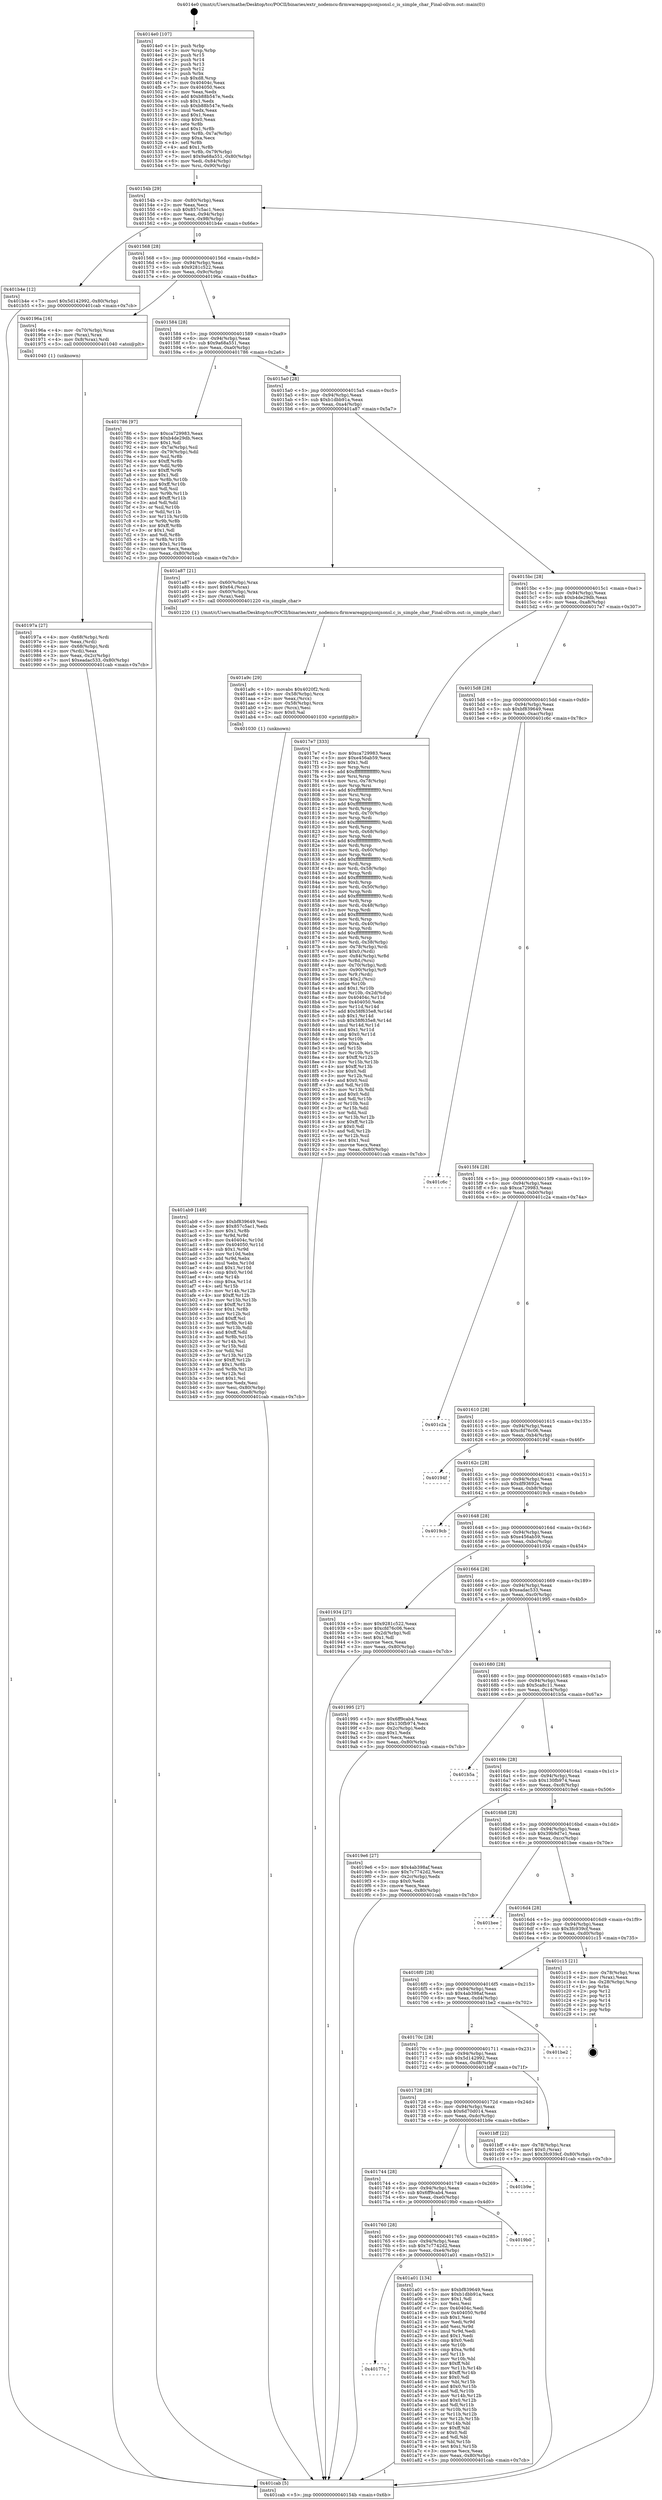 digraph "0x4014e0" {
  label = "0x4014e0 (/mnt/c/Users/mathe/Desktop/tcc/POCII/binaries/extr_nodemcu-firmwareappsjsonjsonsl.c_is_simple_char_Final-ollvm.out::main(0))"
  labelloc = "t"
  node[shape=record]

  Entry [label="",width=0.3,height=0.3,shape=circle,fillcolor=black,style=filled]
  "0x40154b" [label="{
     0x40154b [29]\l
     | [instrs]\l
     &nbsp;&nbsp;0x40154b \<+3\>: mov -0x80(%rbp),%eax\l
     &nbsp;&nbsp;0x40154e \<+2\>: mov %eax,%ecx\l
     &nbsp;&nbsp;0x401550 \<+6\>: sub $0x857c5ac1,%ecx\l
     &nbsp;&nbsp;0x401556 \<+6\>: mov %eax,-0x94(%rbp)\l
     &nbsp;&nbsp;0x40155c \<+6\>: mov %ecx,-0x98(%rbp)\l
     &nbsp;&nbsp;0x401562 \<+6\>: je 0000000000401b4e \<main+0x66e\>\l
  }"]
  "0x401b4e" [label="{
     0x401b4e [12]\l
     | [instrs]\l
     &nbsp;&nbsp;0x401b4e \<+7\>: movl $0x5d142992,-0x80(%rbp)\l
     &nbsp;&nbsp;0x401b55 \<+5\>: jmp 0000000000401cab \<main+0x7cb\>\l
  }"]
  "0x401568" [label="{
     0x401568 [28]\l
     | [instrs]\l
     &nbsp;&nbsp;0x401568 \<+5\>: jmp 000000000040156d \<main+0x8d\>\l
     &nbsp;&nbsp;0x40156d \<+6\>: mov -0x94(%rbp),%eax\l
     &nbsp;&nbsp;0x401573 \<+5\>: sub $0x9281c522,%eax\l
     &nbsp;&nbsp;0x401578 \<+6\>: mov %eax,-0x9c(%rbp)\l
     &nbsp;&nbsp;0x40157e \<+6\>: je 000000000040196a \<main+0x48a\>\l
  }"]
  Exit [label="",width=0.3,height=0.3,shape=circle,fillcolor=black,style=filled,peripheries=2]
  "0x40196a" [label="{
     0x40196a [16]\l
     | [instrs]\l
     &nbsp;&nbsp;0x40196a \<+4\>: mov -0x70(%rbp),%rax\l
     &nbsp;&nbsp;0x40196e \<+3\>: mov (%rax),%rax\l
     &nbsp;&nbsp;0x401971 \<+4\>: mov 0x8(%rax),%rdi\l
     &nbsp;&nbsp;0x401975 \<+5\>: call 0000000000401040 \<atoi@plt\>\l
     | [calls]\l
     &nbsp;&nbsp;0x401040 \{1\} (unknown)\l
  }"]
  "0x401584" [label="{
     0x401584 [28]\l
     | [instrs]\l
     &nbsp;&nbsp;0x401584 \<+5\>: jmp 0000000000401589 \<main+0xa9\>\l
     &nbsp;&nbsp;0x401589 \<+6\>: mov -0x94(%rbp),%eax\l
     &nbsp;&nbsp;0x40158f \<+5\>: sub $0x9a68a551,%eax\l
     &nbsp;&nbsp;0x401594 \<+6\>: mov %eax,-0xa0(%rbp)\l
     &nbsp;&nbsp;0x40159a \<+6\>: je 0000000000401786 \<main+0x2a6\>\l
  }"]
  "0x401ab9" [label="{
     0x401ab9 [149]\l
     | [instrs]\l
     &nbsp;&nbsp;0x401ab9 \<+5\>: mov $0xbf839649,%esi\l
     &nbsp;&nbsp;0x401abe \<+5\>: mov $0x857c5ac1,%edx\l
     &nbsp;&nbsp;0x401ac3 \<+3\>: mov $0x1,%r8b\l
     &nbsp;&nbsp;0x401ac6 \<+3\>: xor %r9d,%r9d\l
     &nbsp;&nbsp;0x401ac9 \<+8\>: mov 0x40404c,%r10d\l
     &nbsp;&nbsp;0x401ad1 \<+8\>: mov 0x404050,%r11d\l
     &nbsp;&nbsp;0x401ad9 \<+4\>: sub $0x1,%r9d\l
     &nbsp;&nbsp;0x401add \<+3\>: mov %r10d,%ebx\l
     &nbsp;&nbsp;0x401ae0 \<+3\>: add %r9d,%ebx\l
     &nbsp;&nbsp;0x401ae3 \<+4\>: imul %ebx,%r10d\l
     &nbsp;&nbsp;0x401ae7 \<+4\>: and $0x1,%r10d\l
     &nbsp;&nbsp;0x401aeb \<+4\>: cmp $0x0,%r10d\l
     &nbsp;&nbsp;0x401aef \<+4\>: sete %r14b\l
     &nbsp;&nbsp;0x401af3 \<+4\>: cmp $0xa,%r11d\l
     &nbsp;&nbsp;0x401af7 \<+4\>: setl %r15b\l
     &nbsp;&nbsp;0x401afb \<+3\>: mov %r14b,%r12b\l
     &nbsp;&nbsp;0x401afe \<+4\>: xor $0xff,%r12b\l
     &nbsp;&nbsp;0x401b02 \<+3\>: mov %r15b,%r13b\l
     &nbsp;&nbsp;0x401b05 \<+4\>: xor $0xff,%r13b\l
     &nbsp;&nbsp;0x401b09 \<+4\>: xor $0x1,%r8b\l
     &nbsp;&nbsp;0x401b0d \<+3\>: mov %r12b,%cl\l
     &nbsp;&nbsp;0x401b10 \<+3\>: and $0xff,%cl\l
     &nbsp;&nbsp;0x401b13 \<+3\>: and %r8b,%r14b\l
     &nbsp;&nbsp;0x401b16 \<+3\>: mov %r13b,%dil\l
     &nbsp;&nbsp;0x401b19 \<+4\>: and $0xff,%dil\l
     &nbsp;&nbsp;0x401b1d \<+3\>: and %r8b,%r15b\l
     &nbsp;&nbsp;0x401b20 \<+3\>: or %r14b,%cl\l
     &nbsp;&nbsp;0x401b23 \<+3\>: or %r15b,%dil\l
     &nbsp;&nbsp;0x401b26 \<+3\>: xor %dil,%cl\l
     &nbsp;&nbsp;0x401b29 \<+3\>: or %r13b,%r12b\l
     &nbsp;&nbsp;0x401b2c \<+4\>: xor $0xff,%r12b\l
     &nbsp;&nbsp;0x401b30 \<+4\>: or $0x1,%r8b\l
     &nbsp;&nbsp;0x401b34 \<+3\>: and %r8b,%r12b\l
     &nbsp;&nbsp;0x401b37 \<+3\>: or %r12b,%cl\l
     &nbsp;&nbsp;0x401b3a \<+3\>: test $0x1,%cl\l
     &nbsp;&nbsp;0x401b3d \<+3\>: cmovne %edx,%esi\l
     &nbsp;&nbsp;0x401b40 \<+3\>: mov %esi,-0x80(%rbp)\l
     &nbsp;&nbsp;0x401b43 \<+6\>: mov %eax,-0xe8(%rbp)\l
     &nbsp;&nbsp;0x401b49 \<+5\>: jmp 0000000000401cab \<main+0x7cb\>\l
  }"]
  "0x401786" [label="{
     0x401786 [97]\l
     | [instrs]\l
     &nbsp;&nbsp;0x401786 \<+5\>: mov $0xca729983,%eax\l
     &nbsp;&nbsp;0x40178b \<+5\>: mov $0xb4de29db,%ecx\l
     &nbsp;&nbsp;0x401790 \<+2\>: mov $0x1,%dl\l
     &nbsp;&nbsp;0x401792 \<+4\>: mov -0x7a(%rbp),%sil\l
     &nbsp;&nbsp;0x401796 \<+4\>: mov -0x79(%rbp),%dil\l
     &nbsp;&nbsp;0x40179a \<+3\>: mov %sil,%r8b\l
     &nbsp;&nbsp;0x40179d \<+4\>: xor $0xff,%r8b\l
     &nbsp;&nbsp;0x4017a1 \<+3\>: mov %dil,%r9b\l
     &nbsp;&nbsp;0x4017a4 \<+4\>: xor $0xff,%r9b\l
     &nbsp;&nbsp;0x4017a8 \<+3\>: xor $0x1,%dl\l
     &nbsp;&nbsp;0x4017ab \<+3\>: mov %r8b,%r10b\l
     &nbsp;&nbsp;0x4017ae \<+4\>: and $0xff,%r10b\l
     &nbsp;&nbsp;0x4017b2 \<+3\>: and %dl,%sil\l
     &nbsp;&nbsp;0x4017b5 \<+3\>: mov %r9b,%r11b\l
     &nbsp;&nbsp;0x4017b8 \<+4\>: and $0xff,%r11b\l
     &nbsp;&nbsp;0x4017bc \<+3\>: and %dl,%dil\l
     &nbsp;&nbsp;0x4017bf \<+3\>: or %sil,%r10b\l
     &nbsp;&nbsp;0x4017c2 \<+3\>: or %dil,%r11b\l
     &nbsp;&nbsp;0x4017c5 \<+3\>: xor %r11b,%r10b\l
     &nbsp;&nbsp;0x4017c8 \<+3\>: or %r9b,%r8b\l
     &nbsp;&nbsp;0x4017cb \<+4\>: xor $0xff,%r8b\l
     &nbsp;&nbsp;0x4017cf \<+3\>: or $0x1,%dl\l
     &nbsp;&nbsp;0x4017d2 \<+3\>: and %dl,%r8b\l
     &nbsp;&nbsp;0x4017d5 \<+3\>: or %r8b,%r10b\l
     &nbsp;&nbsp;0x4017d8 \<+4\>: test $0x1,%r10b\l
     &nbsp;&nbsp;0x4017dc \<+3\>: cmovne %ecx,%eax\l
     &nbsp;&nbsp;0x4017df \<+3\>: mov %eax,-0x80(%rbp)\l
     &nbsp;&nbsp;0x4017e2 \<+5\>: jmp 0000000000401cab \<main+0x7cb\>\l
  }"]
  "0x4015a0" [label="{
     0x4015a0 [28]\l
     | [instrs]\l
     &nbsp;&nbsp;0x4015a0 \<+5\>: jmp 00000000004015a5 \<main+0xc5\>\l
     &nbsp;&nbsp;0x4015a5 \<+6\>: mov -0x94(%rbp),%eax\l
     &nbsp;&nbsp;0x4015ab \<+5\>: sub $0xb1dbb91a,%eax\l
     &nbsp;&nbsp;0x4015b0 \<+6\>: mov %eax,-0xa4(%rbp)\l
     &nbsp;&nbsp;0x4015b6 \<+6\>: je 0000000000401a87 \<main+0x5a7\>\l
  }"]
  "0x401cab" [label="{
     0x401cab [5]\l
     | [instrs]\l
     &nbsp;&nbsp;0x401cab \<+5\>: jmp 000000000040154b \<main+0x6b\>\l
  }"]
  "0x4014e0" [label="{
     0x4014e0 [107]\l
     | [instrs]\l
     &nbsp;&nbsp;0x4014e0 \<+1\>: push %rbp\l
     &nbsp;&nbsp;0x4014e1 \<+3\>: mov %rsp,%rbp\l
     &nbsp;&nbsp;0x4014e4 \<+2\>: push %r15\l
     &nbsp;&nbsp;0x4014e6 \<+2\>: push %r14\l
     &nbsp;&nbsp;0x4014e8 \<+2\>: push %r13\l
     &nbsp;&nbsp;0x4014ea \<+2\>: push %r12\l
     &nbsp;&nbsp;0x4014ec \<+1\>: push %rbx\l
     &nbsp;&nbsp;0x4014ed \<+7\>: sub $0xd8,%rsp\l
     &nbsp;&nbsp;0x4014f4 \<+7\>: mov 0x40404c,%eax\l
     &nbsp;&nbsp;0x4014fb \<+7\>: mov 0x404050,%ecx\l
     &nbsp;&nbsp;0x401502 \<+2\>: mov %eax,%edx\l
     &nbsp;&nbsp;0x401504 \<+6\>: add $0xb88b547e,%edx\l
     &nbsp;&nbsp;0x40150a \<+3\>: sub $0x1,%edx\l
     &nbsp;&nbsp;0x40150d \<+6\>: sub $0xb88b547e,%edx\l
     &nbsp;&nbsp;0x401513 \<+3\>: imul %edx,%eax\l
     &nbsp;&nbsp;0x401516 \<+3\>: and $0x1,%eax\l
     &nbsp;&nbsp;0x401519 \<+3\>: cmp $0x0,%eax\l
     &nbsp;&nbsp;0x40151c \<+4\>: sete %r8b\l
     &nbsp;&nbsp;0x401520 \<+4\>: and $0x1,%r8b\l
     &nbsp;&nbsp;0x401524 \<+4\>: mov %r8b,-0x7a(%rbp)\l
     &nbsp;&nbsp;0x401528 \<+3\>: cmp $0xa,%ecx\l
     &nbsp;&nbsp;0x40152b \<+4\>: setl %r8b\l
     &nbsp;&nbsp;0x40152f \<+4\>: and $0x1,%r8b\l
     &nbsp;&nbsp;0x401533 \<+4\>: mov %r8b,-0x79(%rbp)\l
     &nbsp;&nbsp;0x401537 \<+7\>: movl $0x9a68a551,-0x80(%rbp)\l
     &nbsp;&nbsp;0x40153e \<+6\>: mov %edi,-0x84(%rbp)\l
     &nbsp;&nbsp;0x401544 \<+7\>: mov %rsi,-0x90(%rbp)\l
  }"]
  "0x401a9c" [label="{
     0x401a9c [29]\l
     | [instrs]\l
     &nbsp;&nbsp;0x401a9c \<+10\>: movabs $0x4020f2,%rdi\l
     &nbsp;&nbsp;0x401aa6 \<+4\>: mov -0x58(%rbp),%rcx\l
     &nbsp;&nbsp;0x401aaa \<+2\>: mov %eax,(%rcx)\l
     &nbsp;&nbsp;0x401aac \<+4\>: mov -0x58(%rbp),%rcx\l
     &nbsp;&nbsp;0x401ab0 \<+2\>: mov (%rcx),%esi\l
     &nbsp;&nbsp;0x401ab2 \<+2\>: mov $0x0,%al\l
     &nbsp;&nbsp;0x401ab4 \<+5\>: call 0000000000401030 \<printf@plt\>\l
     | [calls]\l
     &nbsp;&nbsp;0x401030 \{1\} (unknown)\l
  }"]
  "0x401a87" [label="{
     0x401a87 [21]\l
     | [instrs]\l
     &nbsp;&nbsp;0x401a87 \<+4\>: mov -0x60(%rbp),%rax\l
     &nbsp;&nbsp;0x401a8b \<+6\>: movl $0x64,(%rax)\l
     &nbsp;&nbsp;0x401a91 \<+4\>: mov -0x60(%rbp),%rax\l
     &nbsp;&nbsp;0x401a95 \<+2\>: mov (%rax),%edi\l
     &nbsp;&nbsp;0x401a97 \<+5\>: call 0000000000401220 \<is_simple_char\>\l
     | [calls]\l
     &nbsp;&nbsp;0x401220 \{1\} (/mnt/c/Users/mathe/Desktop/tcc/POCII/binaries/extr_nodemcu-firmwareappsjsonjsonsl.c_is_simple_char_Final-ollvm.out::is_simple_char)\l
  }"]
  "0x4015bc" [label="{
     0x4015bc [28]\l
     | [instrs]\l
     &nbsp;&nbsp;0x4015bc \<+5\>: jmp 00000000004015c1 \<main+0xe1\>\l
     &nbsp;&nbsp;0x4015c1 \<+6\>: mov -0x94(%rbp),%eax\l
     &nbsp;&nbsp;0x4015c7 \<+5\>: sub $0xb4de29db,%eax\l
     &nbsp;&nbsp;0x4015cc \<+6\>: mov %eax,-0xa8(%rbp)\l
     &nbsp;&nbsp;0x4015d2 \<+6\>: je 00000000004017e7 \<main+0x307\>\l
  }"]
  "0x40177c" [label="{
     0x40177c\l
  }", style=dashed]
  "0x4017e7" [label="{
     0x4017e7 [333]\l
     | [instrs]\l
     &nbsp;&nbsp;0x4017e7 \<+5\>: mov $0xca729983,%eax\l
     &nbsp;&nbsp;0x4017ec \<+5\>: mov $0xe456ab59,%ecx\l
     &nbsp;&nbsp;0x4017f1 \<+2\>: mov $0x1,%dl\l
     &nbsp;&nbsp;0x4017f3 \<+3\>: mov %rsp,%rsi\l
     &nbsp;&nbsp;0x4017f6 \<+4\>: add $0xfffffffffffffff0,%rsi\l
     &nbsp;&nbsp;0x4017fa \<+3\>: mov %rsi,%rsp\l
     &nbsp;&nbsp;0x4017fd \<+4\>: mov %rsi,-0x78(%rbp)\l
     &nbsp;&nbsp;0x401801 \<+3\>: mov %rsp,%rsi\l
     &nbsp;&nbsp;0x401804 \<+4\>: add $0xfffffffffffffff0,%rsi\l
     &nbsp;&nbsp;0x401808 \<+3\>: mov %rsi,%rsp\l
     &nbsp;&nbsp;0x40180b \<+3\>: mov %rsp,%rdi\l
     &nbsp;&nbsp;0x40180e \<+4\>: add $0xfffffffffffffff0,%rdi\l
     &nbsp;&nbsp;0x401812 \<+3\>: mov %rdi,%rsp\l
     &nbsp;&nbsp;0x401815 \<+4\>: mov %rdi,-0x70(%rbp)\l
     &nbsp;&nbsp;0x401819 \<+3\>: mov %rsp,%rdi\l
     &nbsp;&nbsp;0x40181c \<+4\>: add $0xfffffffffffffff0,%rdi\l
     &nbsp;&nbsp;0x401820 \<+3\>: mov %rdi,%rsp\l
     &nbsp;&nbsp;0x401823 \<+4\>: mov %rdi,-0x68(%rbp)\l
     &nbsp;&nbsp;0x401827 \<+3\>: mov %rsp,%rdi\l
     &nbsp;&nbsp;0x40182a \<+4\>: add $0xfffffffffffffff0,%rdi\l
     &nbsp;&nbsp;0x40182e \<+3\>: mov %rdi,%rsp\l
     &nbsp;&nbsp;0x401831 \<+4\>: mov %rdi,-0x60(%rbp)\l
     &nbsp;&nbsp;0x401835 \<+3\>: mov %rsp,%rdi\l
     &nbsp;&nbsp;0x401838 \<+4\>: add $0xfffffffffffffff0,%rdi\l
     &nbsp;&nbsp;0x40183c \<+3\>: mov %rdi,%rsp\l
     &nbsp;&nbsp;0x40183f \<+4\>: mov %rdi,-0x58(%rbp)\l
     &nbsp;&nbsp;0x401843 \<+3\>: mov %rsp,%rdi\l
     &nbsp;&nbsp;0x401846 \<+4\>: add $0xfffffffffffffff0,%rdi\l
     &nbsp;&nbsp;0x40184a \<+3\>: mov %rdi,%rsp\l
     &nbsp;&nbsp;0x40184d \<+4\>: mov %rdi,-0x50(%rbp)\l
     &nbsp;&nbsp;0x401851 \<+3\>: mov %rsp,%rdi\l
     &nbsp;&nbsp;0x401854 \<+4\>: add $0xfffffffffffffff0,%rdi\l
     &nbsp;&nbsp;0x401858 \<+3\>: mov %rdi,%rsp\l
     &nbsp;&nbsp;0x40185b \<+4\>: mov %rdi,-0x48(%rbp)\l
     &nbsp;&nbsp;0x40185f \<+3\>: mov %rsp,%rdi\l
     &nbsp;&nbsp;0x401862 \<+4\>: add $0xfffffffffffffff0,%rdi\l
     &nbsp;&nbsp;0x401866 \<+3\>: mov %rdi,%rsp\l
     &nbsp;&nbsp;0x401869 \<+4\>: mov %rdi,-0x40(%rbp)\l
     &nbsp;&nbsp;0x40186d \<+3\>: mov %rsp,%rdi\l
     &nbsp;&nbsp;0x401870 \<+4\>: add $0xfffffffffffffff0,%rdi\l
     &nbsp;&nbsp;0x401874 \<+3\>: mov %rdi,%rsp\l
     &nbsp;&nbsp;0x401877 \<+4\>: mov %rdi,-0x38(%rbp)\l
     &nbsp;&nbsp;0x40187b \<+4\>: mov -0x78(%rbp),%rdi\l
     &nbsp;&nbsp;0x40187f \<+6\>: movl $0x0,(%rdi)\l
     &nbsp;&nbsp;0x401885 \<+7\>: mov -0x84(%rbp),%r8d\l
     &nbsp;&nbsp;0x40188c \<+3\>: mov %r8d,(%rsi)\l
     &nbsp;&nbsp;0x40188f \<+4\>: mov -0x70(%rbp),%rdi\l
     &nbsp;&nbsp;0x401893 \<+7\>: mov -0x90(%rbp),%r9\l
     &nbsp;&nbsp;0x40189a \<+3\>: mov %r9,(%rdi)\l
     &nbsp;&nbsp;0x40189d \<+3\>: cmpl $0x2,(%rsi)\l
     &nbsp;&nbsp;0x4018a0 \<+4\>: setne %r10b\l
     &nbsp;&nbsp;0x4018a4 \<+4\>: and $0x1,%r10b\l
     &nbsp;&nbsp;0x4018a8 \<+4\>: mov %r10b,-0x2d(%rbp)\l
     &nbsp;&nbsp;0x4018ac \<+8\>: mov 0x40404c,%r11d\l
     &nbsp;&nbsp;0x4018b4 \<+7\>: mov 0x404050,%ebx\l
     &nbsp;&nbsp;0x4018bb \<+3\>: mov %r11d,%r14d\l
     &nbsp;&nbsp;0x4018be \<+7\>: add $0x58f635e8,%r14d\l
     &nbsp;&nbsp;0x4018c5 \<+4\>: sub $0x1,%r14d\l
     &nbsp;&nbsp;0x4018c9 \<+7\>: sub $0x58f635e8,%r14d\l
     &nbsp;&nbsp;0x4018d0 \<+4\>: imul %r14d,%r11d\l
     &nbsp;&nbsp;0x4018d4 \<+4\>: and $0x1,%r11d\l
     &nbsp;&nbsp;0x4018d8 \<+4\>: cmp $0x0,%r11d\l
     &nbsp;&nbsp;0x4018dc \<+4\>: sete %r10b\l
     &nbsp;&nbsp;0x4018e0 \<+3\>: cmp $0xa,%ebx\l
     &nbsp;&nbsp;0x4018e3 \<+4\>: setl %r15b\l
     &nbsp;&nbsp;0x4018e7 \<+3\>: mov %r10b,%r12b\l
     &nbsp;&nbsp;0x4018ea \<+4\>: xor $0xff,%r12b\l
     &nbsp;&nbsp;0x4018ee \<+3\>: mov %r15b,%r13b\l
     &nbsp;&nbsp;0x4018f1 \<+4\>: xor $0xff,%r13b\l
     &nbsp;&nbsp;0x4018f5 \<+3\>: xor $0x0,%dl\l
     &nbsp;&nbsp;0x4018f8 \<+3\>: mov %r12b,%sil\l
     &nbsp;&nbsp;0x4018fb \<+4\>: and $0x0,%sil\l
     &nbsp;&nbsp;0x4018ff \<+3\>: and %dl,%r10b\l
     &nbsp;&nbsp;0x401902 \<+3\>: mov %r13b,%dil\l
     &nbsp;&nbsp;0x401905 \<+4\>: and $0x0,%dil\l
     &nbsp;&nbsp;0x401909 \<+3\>: and %dl,%r15b\l
     &nbsp;&nbsp;0x40190c \<+3\>: or %r10b,%sil\l
     &nbsp;&nbsp;0x40190f \<+3\>: or %r15b,%dil\l
     &nbsp;&nbsp;0x401912 \<+3\>: xor %dil,%sil\l
     &nbsp;&nbsp;0x401915 \<+3\>: or %r13b,%r12b\l
     &nbsp;&nbsp;0x401918 \<+4\>: xor $0xff,%r12b\l
     &nbsp;&nbsp;0x40191c \<+3\>: or $0x0,%dl\l
     &nbsp;&nbsp;0x40191f \<+3\>: and %dl,%r12b\l
     &nbsp;&nbsp;0x401922 \<+3\>: or %r12b,%sil\l
     &nbsp;&nbsp;0x401925 \<+4\>: test $0x1,%sil\l
     &nbsp;&nbsp;0x401929 \<+3\>: cmovne %ecx,%eax\l
     &nbsp;&nbsp;0x40192c \<+3\>: mov %eax,-0x80(%rbp)\l
     &nbsp;&nbsp;0x40192f \<+5\>: jmp 0000000000401cab \<main+0x7cb\>\l
  }"]
  "0x4015d8" [label="{
     0x4015d8 [28]\l
     | [instrs]\l
     &nbsp;&nbsp;0x4015d8 \<+5\>: jmp 00000000004015dd \<main+0xfd\>\l
     &nbsp;&nbsp;0x4015dd \<+6\>: mov -0x94(%rbp),%eax\l
     &nbsp;&nbsp;0x4015e3 \<+5\>: sub $0xbf839649,%eax\l
     &nbsp;&nbsp;0x4015e8 \<+6\>: mov %eax,-0xac(%rbp)\l
     &nbsp;&nbsp;0x4015ee \<+6\>: je 0000000000401c6c \<main+0x78c\>\l
  }"]
  "0x401a01" [label="{
     0x401a01 [134]\l
     | [instrs]\l
     &nbsp;&nbsp;0x401a01 \<+5\>: mov $0xbf839649,%eax\l
     &nbsp;&nbsp;0x401a06 \<+5\>: mov $0xb1dbb91a,%ecx\l
     &nbsp;&nbsp;0x401a0b \<+2\>: mov $0x1,%dl\l
     &nbsp;&nbsp;0x401a0d \<+2\>: xor %esi,%esi\l
     &nbsp;&nbsp;0x401a0f \<+7\>: mov 0x40404c,%edi\l
     &nbsp;&nbsp;0x401a16 \<+8\>: mov 0x404050,%r8d\l
     &nbsp;&nbsp;0x401a1e \<+3\>: sub $0x1,%esi\l
     &nbsp;&nbsp;0x401a21 \<+3\>: mov %edi,%r9d\l
     &nbsp;&nbsp;0x401a24 \<+3\>: add %esi,%r9d\l
     &nbsp;&nbsp;0x401a27 \<+4\>: imul %r9d,%edi\l
     &nbsp;&nbsp;0x401a2b \<+3\>: and $0x1,%edi\l
     &nbsp;&nbsp;0x401a2e \<+3\>: cmp $0x0,%edi\l
     &nbsp;&nbsp;0x401a31 \<+4\>: sete %r10b\l
     &nbsp;&nbsp;0x401a35 \<+4\>: cmp $0xa,%r8d\l
     &nbsp;&nbsp;0x401a39 \<+4\>: setl %r11b\l
     &nbsp;&nbsp;0x401a3d \<+3\>: mov %r10b,%bl\l
     &nbsp;&nbsp;0x401a40 \<+3\>: xor $0xff,%bl\l
     &nbsp;&nbsp;0x401a43 \<+3\>: mov %r11b,%r14b\l
     &nbsp;&nbsp;0x401a46 \<+4\>: xor $0xff,%r14b\l
     &nbsp;&nbsp;0x401a4a \<+3\>: xor $0x0,%dl\l
     &nbsp;&nbsp;0x401a4d \<+3\>: mov %bl,%r15b\l
     &nbsp;&nbsp;0x401a50 \<+4\>: and $0x0,%r15b\l
     &nbsp;&nbsp;0x401a54 \<+3\>: and %dl,%r10b\l
     &nbsp;&nbsp;0x401a57 \<+3\>: mov %r14b,%r12b\l
     &nbsp;&nbsp;0x401a5a \<+4\>: and $0x0,%r12b\l
     &nbsp;&nbsp;0x401a5e \<+3\>: and %dl,%r11b\l
     &nbsp;&nbsp;0x401a61 \<+3\>: or %r10b,%r15b\l
     &nbsp;&nbsp;0x401a64 \<+3\>: or %r11b,%r12b\l
     &nbsp;&nbsp;0x401a67 \<+3\>: xor %r12b,%r15b\l
     &nbsp;&nbsp;0x401a6a \<+3\>: or %r14b,%bl\l
     &nbsp;&nbsp;0x401a6d \<+3\>: xor $0xff,%bl\l
     &nbsp;&nbsp;0x401a70 \<+3\>: or $0x0,%dl\l
     &nbsp;&nbsp;0x401a73 \<+2\>: and %dl,%bl\l
     &nbsp;&nbsp;0x401a75 \<+3\>: or %bl,%r15b\l
     &nbsp;&nbsp;0x401a78 \<+4\>: test $0x1,%r15b\l
     &nbsp;&nbsp;0x401a7c \<+3\>: cmovne %ecx,%eax\l
     &nbsp;&nbsp;0x401a7f \<+3\>: mov %eax,-0x80(%rbp)\l
     &nbsp;&nbsp;0x401a82 \<+5\>: jmp 0000000000401cab \<main+0x7cb\>\l
  }"]
  "0x401760" [label="{
     0x401760 [28]\l
     | [instrs]\l
     &nbsp;&nbsp;0x401760 \<+5\>: jmp 0000000000401765 \<main+0x285\>\l
     &nbsp;&nbsp;0x401765 \<+6\>: mov -0x94(%rbp),%eax\l
     &nbsp;&nbsp;0x40176b \<+5\>: sub $0x7c7742d2,%eax\l
     &nbsp;&nbsp;0x401770 \<+6\>: mov %eax,-0xe4(%rbp)\l
     &nbsp;&nbsp;0x401776 \<+6\>: je 0000000000401a01 \<main+0x521\>\l
  }"]
  "0x401c6c" [label="{
     0x401c6c\l
  }", style=dashed]
  "0x4015f4" [label="{
     0x4015f4 [28]\l
     | [instrs]\l
     &nbsp;&nbsp;0x4015f4 \<+5\>: jmp 00000000004015f9 \<main+0x119\>\l
     &nbsp;&nbsp;0x4015f9 \<+6\>: mov -0x94(%rbp),%eax\l
     &nbsp;&nbsp;0x4015ff \<+5\>: sub $0xca729983,%eax\l
     &nbsp;&nbsp;0x401604 \<+6\>: mov %eax,-0xb0(%rbp)\l
     &nbsp;&nbsp;0x40160a \<+6\>: je 0000000000401c2a \<main+0x74a\>\l
  }"]
  "0x4019b0" [label="{
     0x4019b0\l
  }", style=dashed]
  "0x401c2a" [label="{
     0x401c2a\l
  }", style=dashed]
  "0x401610" [label="{
     0x401610 [28]\l
     | [instrs]\l
     &nbsp;&nbsp;0x401610 \<+5\>: jmp 0000000000401615 \<main+0x135\>\l
     &nbsp;&nbsp;0x401615 \<+6\>: mov -0x94(%rbp),%eax\l
     &nbsp;&nbsp;0x40161b \<+5\>: sub $0xcfd76c06,%eax\l
     &nbsp;&nbsp;0x401620 \<+6\>: mov %eax,-0xb4(%rbp)\l
     &nbsp;&nbsp;0x401626 \<+6\>: je 000000000040194f \<main+0x46f\>\l
  }"]
  "0x401744" [label="{
     0x401744 [28]\l
     | [instrs]\l
     &nbsp;&nbsp;0x401744 \<+5\>: jmp 0000000000401749 \<main+0x269\>\l
     &nbsp;&nbsp;0x401749 \<+6\>: mov -0x94(%rbp),%eax\l
     &nbsp;&nbsp;0x40174f \<+5\>: sub $0x6ff9cab4,%eax\l
     &nbsp;&nbsp;0x401754 \<+6\>: mov %eax,-0xe0(%rbp)\l
     &nbsp;&nbsp;0x40175a \<+6\>: je 00000000004019b0 \<main+0x4d0\>\l
  }"]
  "0x40194f" [label="{
     0x40194f\l
  }", style=dashed]
  "0x40162c" [label="{
     0x40162c [28]\l
     | [instrs]\l
     &nbsp;&nbsp;0x40162c \<+5\>: jmp 0000000000401631 \<main+0x151\>\l
     &nbsp;&nbsp;0x401631 \<+6\>: mov -0x94(%rbp),%eax\l
     &nbsp;&nbsp;0x401637 \<+5\>: sub $0xdf93692e,%eax\l
     &nbsp;&nbsp;0x40163c \<+6\>: mov %eax,-0xb8(%rbp)\l
     &nbsp;&nbsp;0x401642 \<+6\>: je 00000000004019cb \<main+0x4eb\>\l
  }"]
  "0x401b9e" [label="{
     0x401b9e\l
  }", style=dashed]
  "0x4019cb" [label="{
     0x4019cb\l
  }", style=dashed]
  "0x401648" [label="{
     0x401648 [28]\l
     | [instrs]\l
     &nbsp;&nbsp;0x401648 \<+5\>: jmp 000000000040164d \<main+0x16d\>\l
     &nbsp;&nbsp;0x40164d \<+6\>: mov -0x94(%rbp),%eax\l
     &nbsp;&nbsp;0x401653 \<+5\>: sub $0xe456ab59,%eax\l
     &nbsp;&nbsp;0x401658 \<+6\>: mov %eax,-0xbc(%rbp)\l
     &nbsp;&nbsp;0x40165e \<+6\>: je 0000000000401934 \<main+0x454\>\l
  }"]
  "0x401728" [label="{
     0x401728 [28]\l
     | [instrs]\l
     &nbsp;&nbsp;0x401728 \<+5\>: jmp 000000000040172d \<main+0x24d\>\l
     &nbsp;&nbsp;0x40172d \<+6\>: mov -0x94(%rbp),%eax\l
     &nbsp;&nbsp;0x401733 \<+5\>: sub $0x6d70d014,%eax\l
     &nbsp;&nbsp;0x401738 \<+6\>: mov %eax,-0xdc(%rbp)\l
     &nbsp;&nbsp;0x40173e \<+6\>: je 0000000000401b9e \<main+0x6be\>\l
  }"]
  "0x401934" [label="{
     0x401934 [27]\l
     | [instrs]\l
     &nbsp;&nbsp;0x401934 \<+5\>: mov $0x9281c522,%eax\l
     &nbsp;&nbsp;0x401939 \<+5\>: mov $0xcfd76c06,%ecx\l
     &nbsp;&nbsp;0x40193e \<+3\>: mov -0x2d(%rbp),%dl\l
     &nbsp;&nbsp;0x401941 \<+3\>: test $0x1,%dl\l
     &nbsp;&nbsp;0x401944 \<+3\>: cmovne %ecx,%eax\l
     &nbsp;&nbsp;0x401947 \<+3\>: mov %eax,-0x80(%rbp)\l
     &nbsp;&nbsp;0x40194a \<+5\>: jmp 0000000000401cab \<main+0x7cb\>\l
  }"]
  "0x401664" [label="{
     0x401664 [28]\l
     | [instrs]\l
     &nbsp;&nbsp;0x401664 \<+5\>: jmp 0000000000401669 \<main+0x189\>\l
     &nbsp;&nbsp;0x401669 \<+6\>: mov -0x94(%rbp),%eax\l
     &nbsp;&nbsp;0x40166f \<+5\>: sub $0xeadac533,%eax\l
     &nbsp;&nbsp;0x401674 \<+6\>: mov %eax,-0xc0(%rbp)\l
     &nbsp;&nbsp;0x40167a \<+6\>: je 0000000000401995 \<main+0x4b5\>\l
  }"]
  "0x40197a" [label="{
     0x40197a [27]\l
     | [instrs]\l
     &nbsp;&nbsp;0x40197a \<+4\>: mov -0x68(%rbp),%rdi\l
     &nbsp;&nbsp;0x40197e \<+2\>: mov %eax,(%rdi)\l
     &nbsp;&nbsp;0x401980 \<+4\>: mov -0x68(%rbp),%rdi\l
     &nbsp;&nbsp;0x401984 \<+2\>: mov (%rdi),%eax\l
     &nbsp;&nbsp;0x401986 \<+3\>: mov %eax,-0x2c(%rbp)\l
     &nbsp;&nbsp;0x401989 \<+7\>: movl $0xeadac533,-0x80(%rbp)\l
     &nbsp;&nbsp;0x401990 \<+5\>: jmp 0000000000401cab \<main+0x7cb\>\l
  }"]
  "0x401bff" [label="{
     0x401bff [22]\l
     | [instrs]\l
     &nbsp;&nbsp;0x401bff \<+4\>: mov -0x78(%rbp),%rax\l
     &nbsp;&nbsp;0x401c03 \<+6\>: movl $0x0,(%rax)\l
     &nbsp;&nbsp;0x401c09 \<+7\>: movl $0x3fc939cf,-0x80(%rbp)\l
     &nbsp;&nbsp;0x401c10 \<+5\>: jmp 0000000000401cab \<main+0x7cb\>\l
  }"]
  "0x401995" [label="{
     0x401995 [27]\l
     | [instrs]\l
     &nbsp;&nbsp;0x401995 \<+5\>: mov $0x6ff9cab4,%eax\l
     &nbsp;&nbsp;0x40199a \<+5\>: mov $0x130fb974,%ecx\l
     &nbsp;&nbsp;0x40199f \<+3\>: mov -0x2c(%rbp),%edx\l
     &nbsp;&nbsp;0x4019a2 \<+3\>: cmp $0x1,%edx\l
     &nbsp;&nbsp;0x4019a5 \<+3\>: cmovl %ecx,%eax\l
     &nbsp;&nbsp;0x4019a8 \<+3\>: mov %eax,-0x80(%rbp)\l
     &nbsp;&nbsp;0x4019ab \<+5\>: jmp 0000000000401cab \<main+0x7cb\>\l
  }"]
  "0x401680" [label="{
     0x401680 [28]\l
     | [instrs]\l
     &nbsp;&nbsp;0x401680 \<+5\>: jmp 0000000000401685 \<main+0x1a5\>\l
     &nbsp;&nbsp;0x401685 \<+6\>: mov -0x94(%rbp),%eax\l
     &nbsp;&nbsp;0x40168b \<+5\>: sub $0x5ca8c11,%eax\l
     &nbsp;&nbsp;0x401690 \<+6\>: mov %eax,-0xc4(%rbp)\l
     &nbsp;&nbsp;0x401696 \<+6\>: je 0000000000401b5a \<main+0x67a\>\l
  }"]
  "0x40170c" [label="{
     0x40170c [28]\l
     | [instrs]\l
     &nbsp;&nbsp;0x40170c \<+5\>: jmp 0000000000401711 \<main+0x231\>\l
     &nbsp;&nbsp;0x401711 \<+6\>: mov -0x94(%rbp),%eax\l
     &nbsp;&nbsp;0x401717 \<+5\>: sub $0x5d142992,%eax\l
     &nbsp;&nbsp;0x40171c \<+6\>: mov %eax,-0xd8(%rbp)\l
     &nbsp;&nbsp;0x401722 \<+6\>: je 0000000000401bff \<main+0x71f\>\l
  }"]
  "0x401b5a" [label="{
     0x401b5a\l
  }", style=dashed]
  "0x40169c" [label="{
     0x40169c [28]\l
     | [instrs]\l
     &nbsp;&nbsp;0x40169c \<+5\>: jmp 00000000004016a1 \<main+0x1c1\>\l
     &nbsp;&nbsp;0x4016a1 \<+6\>: mov -0x94(%rbp),%eax\l
     &nbsp;&nbsp;0x4016a7 \<+5\>: sub $0x130fb974,%eax\l
     &nbsp;&nbsp;0x4016ac \<+6\>: mov %eax,-0xc8(%rbp)\l
     &nbsp;&nbsp;0x4016b2 \<+6\>: je 00000000004019e6 \<main+0x506\>\l
  }"]
  "0x401be2" [label="{
     0x401be2\l
  }", style=dashed]
  "0x4019e6" [label="{
     0x4019e6 [27]\l
     | [instrs]\l
     &nbsp;&nbsp;0x4019e6 \<+5\>: mov $0x4ab398af,%eax\l
     &nbsp;&nbsp;0x4019eb \<+5\>: mov $0x7c7742d2,%ecx\l
     &nbsp;&nbsp;0x4019f0 \<+3\>: mov -0x2c(%rbp),%edx\l
     &nbsp;&nbsp;0x4019f3 \<+3\>: cmp $0x0,%edx\l
     &nbsp;&nbsp;0x4019f6 \<+3\>: cmove %ecx,%eax\l
     &nbsp;&nbsp;0x4019f9 \<+3\>: mov %eax,-0x80(%rbp)\l
     &nbsp;&nbsp;0x4019fc \<+5\>: jmp 0000000000401cab \<main+0x7cb\>\l
  }"]
  "0x4016b8" [label="{
     0x4016b8 [28]\l
     | [instrs]\l
     &nbsp;&nbsp;0x4016b8 \<+5\>: jmp 00000000004016bd \<main+0x1dd\>\l
     &nbsp;&nbsp;0x4016bd \<+6\>: mov -0x94(%rbp),%eax\l
     &nbsp;&nbsp;0x4016c3 \<+5\>: sub $0x39b9d7e1,%eax\l
     &nbsp;&nbsp;0x4016c8 \<+6\>: mov %eax,-0xcc(%rbp)\l
     &nbsp;&nbsp;0x4016ce \<+6\>: je 0000000000401bee \<main+0x70e\>\l
  }"]
  "0x4016f0" [label="{
     0x4016f0 [28]\l
     | [instrs]\l
     &nbsp;&nbsp;0x4016f0 \<+5\>: jmp 00000000004016f5 \<main+0x215\>\l
     &nbsp;&nbsp;0x4016f5 \<+6\>: mov -0x94(%rbp),%eax\l
     &nbsp;&nbsp;0x4016fb \<+5\>: sub $0x4ab398af,%eax\l
     &nbsp;&nbsp;0x401700 \<+6\>: mov %eax,-0xd4(%rbp)\l
     &nbsp;&nbsp;0x401706 \<+6\>: je 0000000000401be2 \<main+0x702\>\l
  }"]
  "0x401bee" [label="{
     0x401bee\l
  }", style=dashed]
  "0x4016d4" [label="{
     0x4016d4 [28]\l
     | [instrs]\l
     &nbsp;&nbsp;0x4016d4 \<+5\>: jmp 00000000004016d9 \<main+0x1f9\>\l
     &nbsp;&nbsp;0x4016d9 \<+6\>: mov -0x94(%rbp),%eax\l
     &nbsp;&nbsp;0x4016df \<+5\>: sub $0x3fc939cf,%eax\l
     &nbsp;&nbsp;0x4016e4 \<+6\>: mov %eax,-0xd0(%rbp)\l
     &nbsp;&nbsp;0x4016ea \<+6\>: je 0000000000401c15 \<main+0x735\>\l
  }"]
  "0x401c15" [label="{
     0x401c15 [21]\l
     | [instrs]\l
     &nbsp;&nbsp;0x401c15 \<+4\>: mov -0x78(%rbp),%rax\l
     &nbsp;&nbsp;0x401c19 \<+2\>: mov (%rax),%eax\l
     &nbsp;&nbsp;0x401c1b \<+4\>: lea -0x28(%rbp),%rsp\l
     &nbsp;&nbsp;0x401c1f \<+1\>: pop %rbx\l
     &nbsp;&nbsp;0x401c20 \<+2\>: pop %r12\l
     &nbsp;&nbsp;0x401c22 \<+2\>: pop %r13\l
     &nbsp;&nbsp;0x401c24 \<+2\>: pop %r14\l
     &nbsp;&nbsp;0x401c26 \<+2\>: pop %r15\l
     &nbsp;&nbsp;0x401c28 \<+1\>: pop %rbp\l
     &nbsp;&nbsp;0x401c29 \<+1\>: ret\l
  }"]
  Entry -> "0x4014e0" [label=" 1"]
  "0x40154b" -> "0x401b4e" [label=" 1"]
  "0x40154b" -> "0x401568" [label=" 10"]
  "0x401c15" -> Exit [label=" 1"]
  "0x401568" -> "0x40196a" [label=" 1"]
  "0x401568" -> "0x401584" [label=" 9"]
  "0x401bff" -> "0x401cab" [label=" 1"]
  "0x401584" -> "0x401786" [label=" 1"]
  "0x401584" -> "0x4015a0" [label=" 8"]
  "0x401786" -> "0x401cab" [label=" 1"]
  "0x4014e0" -> "0x40154b" [label=" 1"]
  "0x401cab" -> "0x40154b" [label=" 10"]
  "0x401b4e" -> "0x401cab" [label=" 1"]
  "0x4015a0" -> "0x401a87" [label=" 1"]
  "0x4015a0" -> "0x4015bc" [label=" 7"]
  "0x401ab9" -> "0x401cab" [label=" 1"]
  "0x4015bc" -> "0x4017e7" [label=" 1"]
  "0x4015bc" -> "0x4015d8" [label=" 6"]
  "0x401a9c" -> "0x401ab9" [label=" 1"]
  "0x4017e7" -> "0x401cab" [label=" 1"]
  "0x401a87" -> "0x401a9c" [label=" 1"]
  "0x4015d8" -> "0x401c6c" [label=" 0"]
  "0x4015d8" -> "0x4015f4" [label=" 6"]
  "0x401760" -> "0x40177c" [label=" 0"]
  "0x4015f4" -> "0x401c2a" [label=" 0"]
  "0x4015f4" -> "0x401610" [label=" 6"]
  "0x401760" -> "0x401a01" [label=" 1"]
  "0x401610" -> "0x40194f" [label=" 0"]
  "0x401610" -> "0x40162c" [label=" 6"]
  "0x401744" -> "0x401760" [label=" 1"]
  "0x40162c" -> "0x4019cb" [label=" 0"]
  "0x40162c" -> "0x401648" [label=" 6"]
  "0x401744" -> "0x4019b0" [label=" 0"]
  "0x401648" -> "0x401934" [label=" 1"]
  "0x401648" -> "0x401664" [label=" 5"]
  "0x401934" -> "0x401cab" [label=" 1"]
  "0x40196a" -> "0x40197a" [label=" 1"]
  "0x40197a" -> "0x401cab" [label=" 1"]
  "0x401728" -> "0x401744" [label=" 1"]
  "0x401664" -> "0x401995" [label=" 1"]
  "0x401664" -> "0x401680" [label=" 4"]
  "0x401995" -> "0x401cab" [label=" 1"]
  "0x401728" -> "0x401b9e" [label=" 0"]
  "0x401680" -> "0x401b5a" [label=" 0"]
  "0x401680" -> "0x40169c" [label=" 4"]
  "0x40170c" -> "0x401728" [label=" 1"]
  "0x40169c" -> "0x4019e6" [label=" 1"]
  "0x40169c" -> "0x4016b8" [label=" 3"]
  "0x4019e6" -> "0x401cab" [label=" 1"]
  "0x40170c" -> "0x401bff" [label=" 1"]
  "0x4016b8" -> "0x401bee" [label=" 0"]
  "0x4016b8" -> "0x4016d4" [label=" 3"]
  "0x4016f0" -> "0x40170c" [label=" 2"]
  "0x4016d4" -> "0x401c15" [label=" 1"]
  "0x4016d4" -> "0x4016f0" [label=" 2"]
  "0x401a01" -> "0x401cab" [label=" 1"]
  "0x4016f0" -> "0x401be2" [label=" 0"]
}
